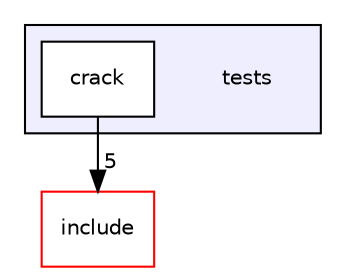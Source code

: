 digraph "tests" {
  compound=true
  node [ fontsize="10", fontname="Helvetica"];
  edge [ labelfontsize="10", labelfontname="Helvetica"];
  subgraph clusterdir_59425e443f801f1f2fd8bbe4959a3ccf {
    graph [ bgcolor="#eeeeff", pencolor="black", label="" URL="dir_59425e443f801f1f2fd8bbe4959a3ccf.html"];
    dir_59425e443f801f1f2fd8bbe4959a3ccf [shape=plaintext label="tests"];
    dir_c88334923ab70e081791978597be9071 [shape=box label="crack" color="black" fillcolor="white" style="filled" URL="dir_c88334923ab70e081791978597be9071.html"];
  }
  dir_d44c64559bbebec7f509842c48db8b23 [shape=box label="include" fillcolor="white" style="filled" color="red" URL="dir_d44c64559bbebec7f509842c48db8b23.html"];
  dir_c88334923ab70e081791978597be9071->dir_d44c64559bbebec7f509842c48db8b23 [headlabel="5", labeldistance=1.5 headhref="dir_000004_000000.html"];
}
